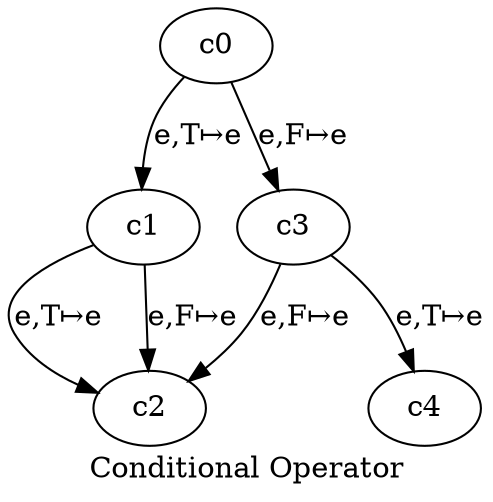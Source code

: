 /* cond.dot
 *
 * Max Gambee
 * Copyright 2017
 */

digraph cluster_conditional{
	compound=true; nodsep=1.0;
	label="Conditional Operator";
	/*	When the conditional operator is the next input symbol, this
		subgraph cluster_calculates the result of the conditional expression
		between the top-most pair of elements on the stack, and replaces
		them with the result. */

	/*	branch 1: pop 'T'	*/
	c0->c1[label="e,T&#8614;e"];
	c1->c2[label="e,T&#8614;e"];//c2 will push 'T' and return to the parent machine
	c1->c2[label="e,F&#8614;e"];//note: the '->' evaluates to 'F' only in the case 'T->F'

	/*	branch 2: pop 'F'	*/
	c0->c3[label="e,F&#8614;e"];

		//sub-branch 1: pop 'T'
		c3->c4[label="e,T&#8614;e"];//the only false result of a '->' expression

		//sub-branch 2: pop 'F'
		c3->c2[label="e,F&#8614;e"];//'F->F' evaulates to T, so go to c2
}
